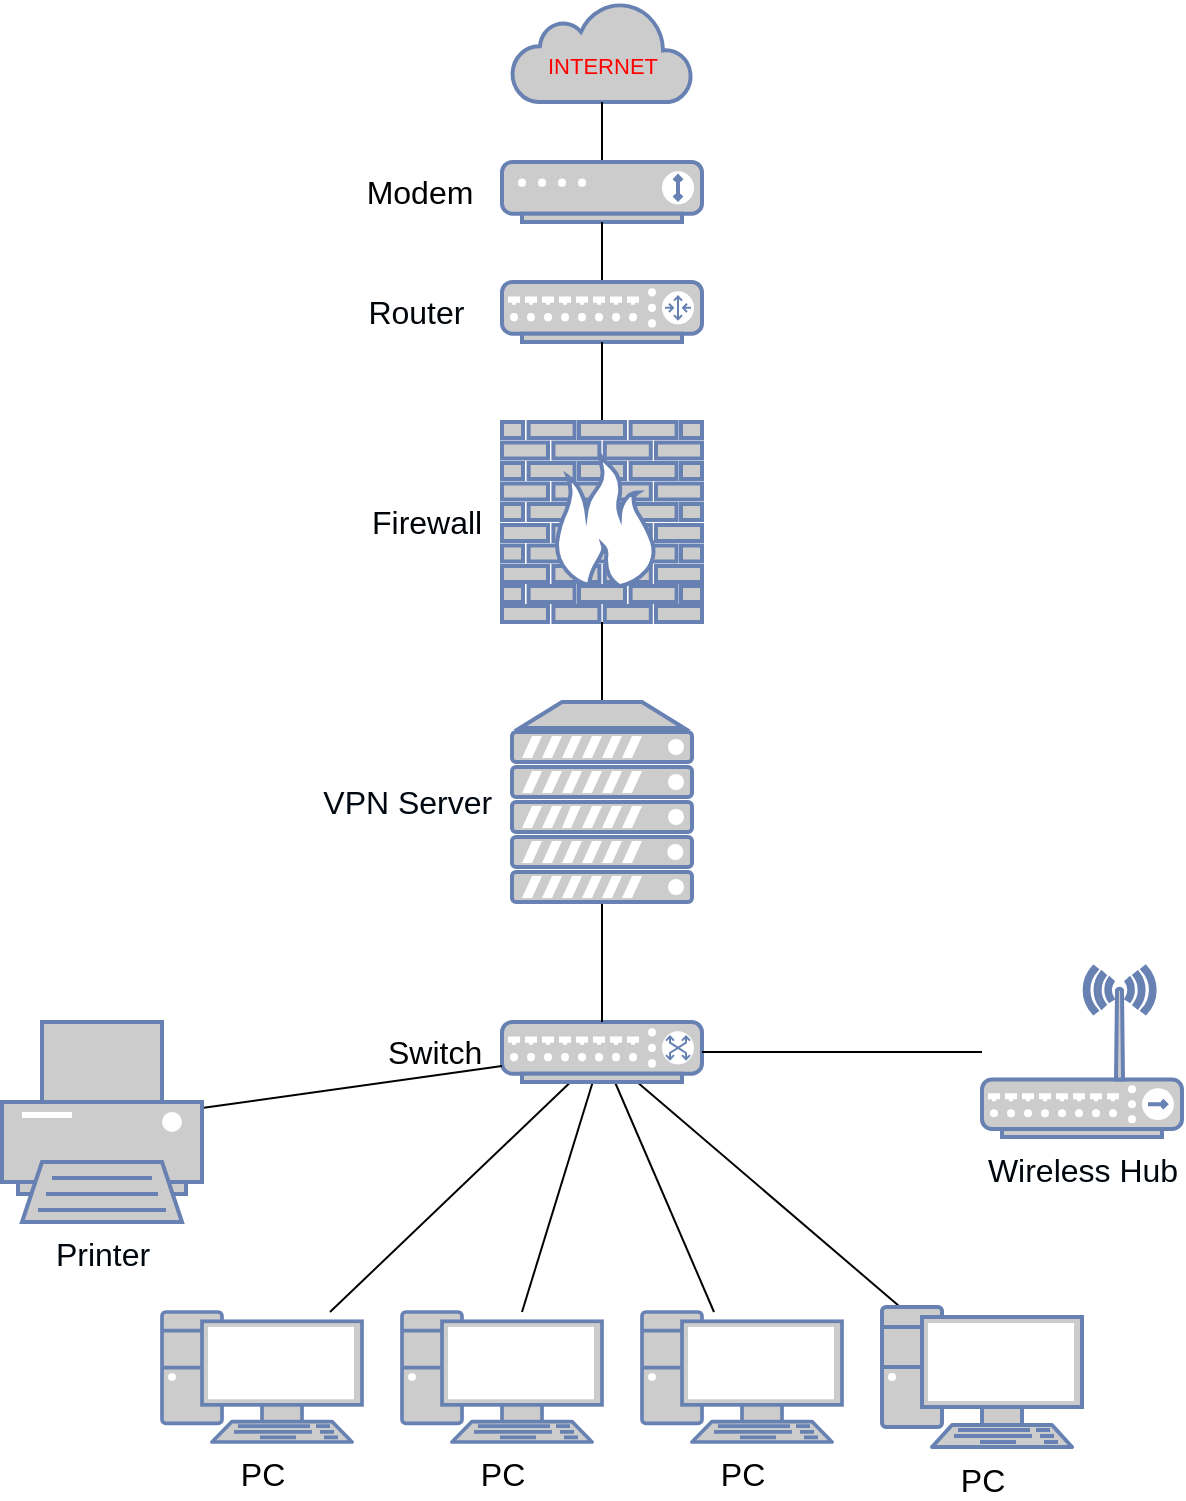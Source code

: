 <mxfile version="21.0.10" type="github">
  <diagram name="Page-1" id="55a83fd1-7818-8e21-69c5-c3457e3827bb">
    <mxGraphModel dx="1744" dy="977" grid="1" gridSize="10" guides="1" tooltips="1" connect="1" arrows="1" fold="1" page="1" pageScale="1" pageWidth="1100" pageHeight="850" background="none" math="0" shadow="0">
      <root>
        <mxCell id="0" />
        <mxCell id="1" parent="0" />
        <mxCell id="McsFZLNvFLsJMpDOr0sw-7" style="rounded=0;orthogonalLoop=1;jettySize=auto;html=1;endArrow=none;endFill=0;" edge="1" parent="1" source="McsFZLNvFLsJMpDOr0sw-1" target="McsFZLNvFLsJMpDOr0sw-5">
          <mxGeometry relative="1" as="geometry" />
        </mxCell>
        <mxCell id="McsFZLNvFLsJMpDOr0sw-1" value="PC" style="fontColor=#000103;verticalAlign=top;verticalLabelPosition=bottom;labelPosition=center;align=center;html=1;outlineConnect=0;fillColor=#CCCCCC;strokeColor=#6881B3;gradientColor=none;gradientDirection=north;strokeWidth=2;shape=mxgraph.networks.pc;fontSize=16;" vertex="1" parent="1">
          <mxGeometry x="400" y="695" width="100" height="65" as="geometry" />
        </mxCell>
        <mxCell id="McsFZLNvFLsJMpDOr0sw-8" style="edgeStyle=none;shape=connector;rounded=0;orthogonalLoop=1;jettySize=auto;html=1;labelBackgroundColor=default;strokeColor=default;fontFamily=Helvetica;fontSize=11;fontColor=default;endArrow=none;endFill=0;" edge="1" parent="1" source="McsFZLNvFLsJMpDOr0sw-2" target="McsFZLNvFLsJMpDOr0sw-5">
          <mxGeometry relative="1" as="geometry" />
        </mxCell>
        <mxCell id="McsFZLNvFLsJMpDOr0sw-2" value="PC" style="fontColor=#000103;verticalAlign=top;verticalLabelPosition=bottom;labelPosition=center;align=center;html=1;outlineConnect=0;fillColor=#CCCCCC;strokeColor=#6881B3;gradientColor=none;gradientDirection=north;strokeWidth=2;shape=mxgraph.networks.pc;fontSize=16;" vertex="1" parent="1">
          <mxGeometry x="520" y="695" width="100" height="65" as="geometry" />
        </mxCell>
        <mxCell id="McsFZLNvFLsJMpDOr0sw-9" style="edgeStyle=none;shape=connector;rounded=0;orthogonalLoop=1;jettySize=auto;html=1;labelBackgroundColor=default;strokeColor=default;fontFamily=Helvetica;fontSize=11;fontColor=default;endArrow=none;endFill=0;" edge="1" parent="1" source="McsFZLNvFLsJMpDOr0sw-3" target="McsFZLNvFLsJMpDOr0sw-5">
          <mxGeometry relative="1" as="geometry" />
        </mxCell>
        <mxCell id="McsFZLNvFLsJMpDOr0sw-3" value="PC" style="fontColor=#000103;verticalAlign=top;verticalLabelPosition=bottom;labelPosition=center;align=center;html=1;outlineConnect=0;fillColor=#CCCCCC;strokeColor=#6881B3;gradientColor=none;gradientDirection=north;strokeWidth=2;shape=mxgraph.networks.pc;fontSize=16;" vertex="1" parent="1">
          <mxGeometry x="640" y="695" width="100" height="65" as="geometry" />
        </mxCell>
        <mxCell id="McsFZLNvFLsJMpDOr0sw-10" style="edgeStyle=none;shape=connector;rounded=0;orthogonalLoop=1;jettySize=auto;html=1;labelBackgroundColor=default;strokeColor=default;fontFamily=Helvetica;fontSize=11;fontColor=default;endArrow=none;endFill=0;" edge="1" parent="1" source="McsFZLNvFLsJMpDOr0sw-4" target="McsFZLNvFLsJMpDOr0sw-5">
          <mxGeometry relative="1" as="geometry" />
        </mxCell>
        <mxCell id="McsFZLNvFLsJMpDOr0sw-4" value="PC" style="fontColor=#000103;verticalAlign=top;verticalLabelPosition=bottom;labelPosition=center;align=center;html=1;outlineConnect=0;fillColor=#CCCCCC;strokeColor=#6881B3;gradientColor=none;gradientDirection=north;strokeWidth=2;shape=mxgraph.networks.pc;fontSize=16;" vertex="1" parent="1">
          <mxGeometry x="760" y="692.5" width="100" height="70" as="geometry" />
        </mxCell>
        <mxCell id="McsFZLNvFLsJMpDOr0sw-5" value="Switch&amp;nbsp;&amp;nbsp;" style="fontColor=#000305;verticalAlign=middle;verticalLabelPosition=middle;labelPosition=left;align=right;html=1;outlineConnect=0;fillColor=#CCCCCC;strokeColor=#6881B3;gradientColor=none;gradientDirection=north;strokeWidth=2;shape=mxgraph.networks.switch;fontSize=16;" vertex="1" parent="1">
          <mxGeometry x="570" y="550" width="100" height="30" as="geometry" />
        </mxCell>
        <mxCell id="McsFZLNvFLsJMpDOr0sw-11" style="edgeStyle=none;shape=connector;rounded=0;orthogonalLoop=1;jettySize=auto;html=1;labelBackgroundColor=default;strokeColor=default;fontFamily=Helvetica;fontSize=11;fontColor=default;endArrow=none;endFill=0;" edge="1" parent="1" source="McsFZLNvFLsJMpDOr0sw-6" target="McsFZLNvFLsJMpDOr0sw-5">
          <mxGeometry relative="1" as="geometry" />
        </mxCell>
        <mxCell id="McsFZLNvFLsJMpDOr0sw-6" value="Printer" style="fontColor=#00060D;verticalAlign=top;verticalLabelPosition=bottom;labelPosition=center;align=center;html=1;outlineConnect=0;fillColor=#CCCCCC;strokeColor=#6881B3;gradientColor=none;gradientDirection=north;strokeWidth=2;shape=mxgraph.networks.printer;fontSize=16;" vertex="1" parent="1">
          <mxGeometry x="320" y="550" width="100" height="100" as="geometry" />
        </mxCell>
        <mxCell id="McsFZLNvFLsJMpDOr0sw-12" value="&lt;br&gt;INTERNET" style="html=1;outlineConnect=0;fillColor=#CCCCCC;strokeColor=#6881B3;gradientColor=none;gradientDirection=north;strokeWidth=2;shape=mxgraph.networks.cloud;fontColor=#FF0000;fontFamily=Helvetica;fontSize=11;align=center;" vertex="1" parent="1">
          <mxGeometry x="575" y="40" width="90" height="50" as="geometry" />
        </mxCell>
        <mxCell id="McsFZLNvFLsJMpDOr0sw-19" style="edgeStyle=none;shape=connector;rounded=0;orthogonalLoop=1;jettySize=auto;html=1;labelBackgroundColor=default;strokeColor=default;fontFamily=Helvetica;fontSize=11;fontColor=default;endArrow=none;endFill=0;" edge="1" parent="1" source="McsFZLNvFLsJMpDOr0sw-13" target="McsFZLNvFLsJMpDOr0sw-12">
          <mxGeometry relative="1" as="geometry" />
        </mxCell>
        <mxCell id="McsFZLNvFLsJMpDOr0sw-13" value="&lt;div style=&quot;font-size: 16px;&quot;&gt;Modem&amp;nbsp; &amp;nbsp;&lt;/div&gt;" style="fontColor=#000000;verticalAlign=middle;verticalLabelPosition=middle;labelPosition=left;align=right;html=1;outlineConnect=0;fillColor=#CCCCCC;strokeColor=#6881B3;gradientColor=none;gradientDirection=north;strokeWidth=2;shape=mxgraph.networks.modem;fontFamily=Helvetica;fontSize=11;" vertex="1" parent="1">
          <mxGeometry x="570" y="120" width="100" height="30" as="geometry" />
        </mxCell>
        <mxCell id="McsFZLNvFLsJMpDOr0sw-18" style="edgeStyle=none;shape=connector;rounded=0;orthogonalLoop=1;jettySize=auto;html=1;labelBackgroundColor=default;strokeColor=default;fontFamily=Helvetica;fontSize=11;fontColor=default;endArrow=none;endFill=0;" edge="1" parent="1" source="McsFZLNvFLsJMpDOr0sw-14" target="McsFZLNvFLsJMpDOr0sw-13">
          <mxGeometry relative="1" as="geometry" />
        </mxCell>
        <mxCell id="McsFZLNvFLsJMpDOr0sw-14" value="Router&amp;nbsp; &amp;nbsp;&amp;nbsp;" style="fontColor=#00050A;verticalAlign=middle;verticalLabelPosition=middle;labelPosition=left;align=right;html=1;outlineConnect=0;fillColor=#CCCCCC;strokeColor=#6881B3;gradientColor=none;gradientDirection=north;strokeWidth=2;shape=mxgraph.networks.router;fontFamily=Helvetica;fontSize=16;" vertex="1" parent="1">
          <mxGeometry x="570" y="180" width="100" height="30" as="geometry" />
        </mxCell>
        <mxCell id="McsFZLNvFLsJMpDOr0sw-17" style="edgeStyle=none;shape=connector;rounded=0;orthogonalLoop=1;jettySize=auto;html=1;labelBackgroundColor=default;strokeColor=default;fontFamily=Helvetica;fontSize=11;fontColor=default;endArrow=none;endFill=0;" edge="1" parent="1" source="McsFZLNvFLsJMpDOr0sw-15" target="McsFZLNvFLsJMpDOr0sw-14">
          <mxGeometry relative="1" as="geometry" />
        </mxCell>
        <mxCell id="McsFZLNvFLsJMpDOr0sw-15" value="Firewall&amp;nbsp;&amp;nbsp;" style="fontColor=#000408;verticalAlign=middle;verticalLabelPosition=middle;labelPosition=left;align=right;html=1;outlineConnect=0;fillColor=#CCCCCC;strokeColor=#6881B3;gradientColor=none;gradientDirection=north;strokeWidth=2;shape=mxgraph.networks.firewall;fontFamily=Helvetica;fontSize=16;" vertex="1" parent="1">
          <mxGeometry x="570" y="250" width="100" height="100" as="geometry" />
        </mxCell>
        <mxCell id="McsFZLNvFLsJMpDOr0sw-23" style="edgeStyle=none;shape=connector;rounded=0;orthogonalLoop=1;jettySize=auto;html=1;labelBackgroundColor=default;strokeColor=default;fontFamily=Helvetica;fontSize=11;fontColor=default;endArrow=none;endFill=0;" edge="1" parent="1" source="McsFZLNvFLsJMpDOr0sw-21" target="McsFZLNvFLsJMpDOr0sw-5">
          <mxGeometry relative="1" as="geometry" />
        </mxCell>
        <mxCell id="McsFZLNvFLsJMpDOr0sw-21" value="Wireless Hub" style="fontColor=#00060D;verticalAlign=top;verticalLabelPosition=bottom;labelPosition=center;align=center;html=1;outlineConnect=0;fillColor=#CCCCCC;strokeColor=#6881B3;gradientColor=none;gradientDirection=north;strokeWidth=2;shape=mxgraph.networks.wireless_hub;fontFamily=Helvetica;fontSize=16;" vertex="1" parent="1">
          <mxGeometry x="810" y="522.5" width="100" height="85" as="geometry" />
        </mxCell>
        <mxCell id="McsFZLNvFLsJMpDOr0sw-25" style="edgeStyle=none;shape=connector;rounded=0;orthogonalLoop=1;jettySize=auto;html=1;labelBackgroundColor=default;strokeColor=default;fontFamily=Helvetica;fontSize=11;fontColor=default;endArrow=none;endFill=0;" edge="1" parent="1" source="McsFZLNvFLsJMpDOr0sw-24" target="McsFZLNvFLsJMpDOr0sw-15">
          <mxGeometry relative="1" as="geometry" />
        </mxCell>
        <mxCell id="McsFZLNvFLsJMpDOr0sw-26" style="edgeStyle=none;shape=connector;rounded=0;orthogonalLoop=1;jettySize=auto;html=1;labelBackgroundColor=default;strokeColor=default;fontFamily=Helvetica;fontSize=11;fontColor=default;endArrow=none;endFill=0;" edge="1" parent="1" source="McsFZLNvFLsJMpDOr0sw-24" target="McsFZLNvFLsJMpDOr0sw-5">
          <mxGeometry relative="1" as="geometry" />
        </mxCell>
        <mxCell id="McsFZLNvFLsJMpDOr0sw-24" value="VPN Server&amp;nbsp;&amp;nbsp;" style="fontColor=#000912;verticalAlign=middle;verticalLabelPosition=middle;labelPosition=left;align=right;html=1;outlineConnect=0;fillColor=#CCCCCC;strokeColor=#6881B3;gradientColor=none;gradientDirection=north;strokeWidth=2;shape=mxgraph.networks.server;fontFamily=Helvetica;fontSize=16;" vertex="1" parent="1">
          <mxGeometry x="575" y="390" width="90" height="100" as="geometry" />
        </mxCell>
      </root>
    </mxGraphModel>
  </diagram>
</mxfile>

